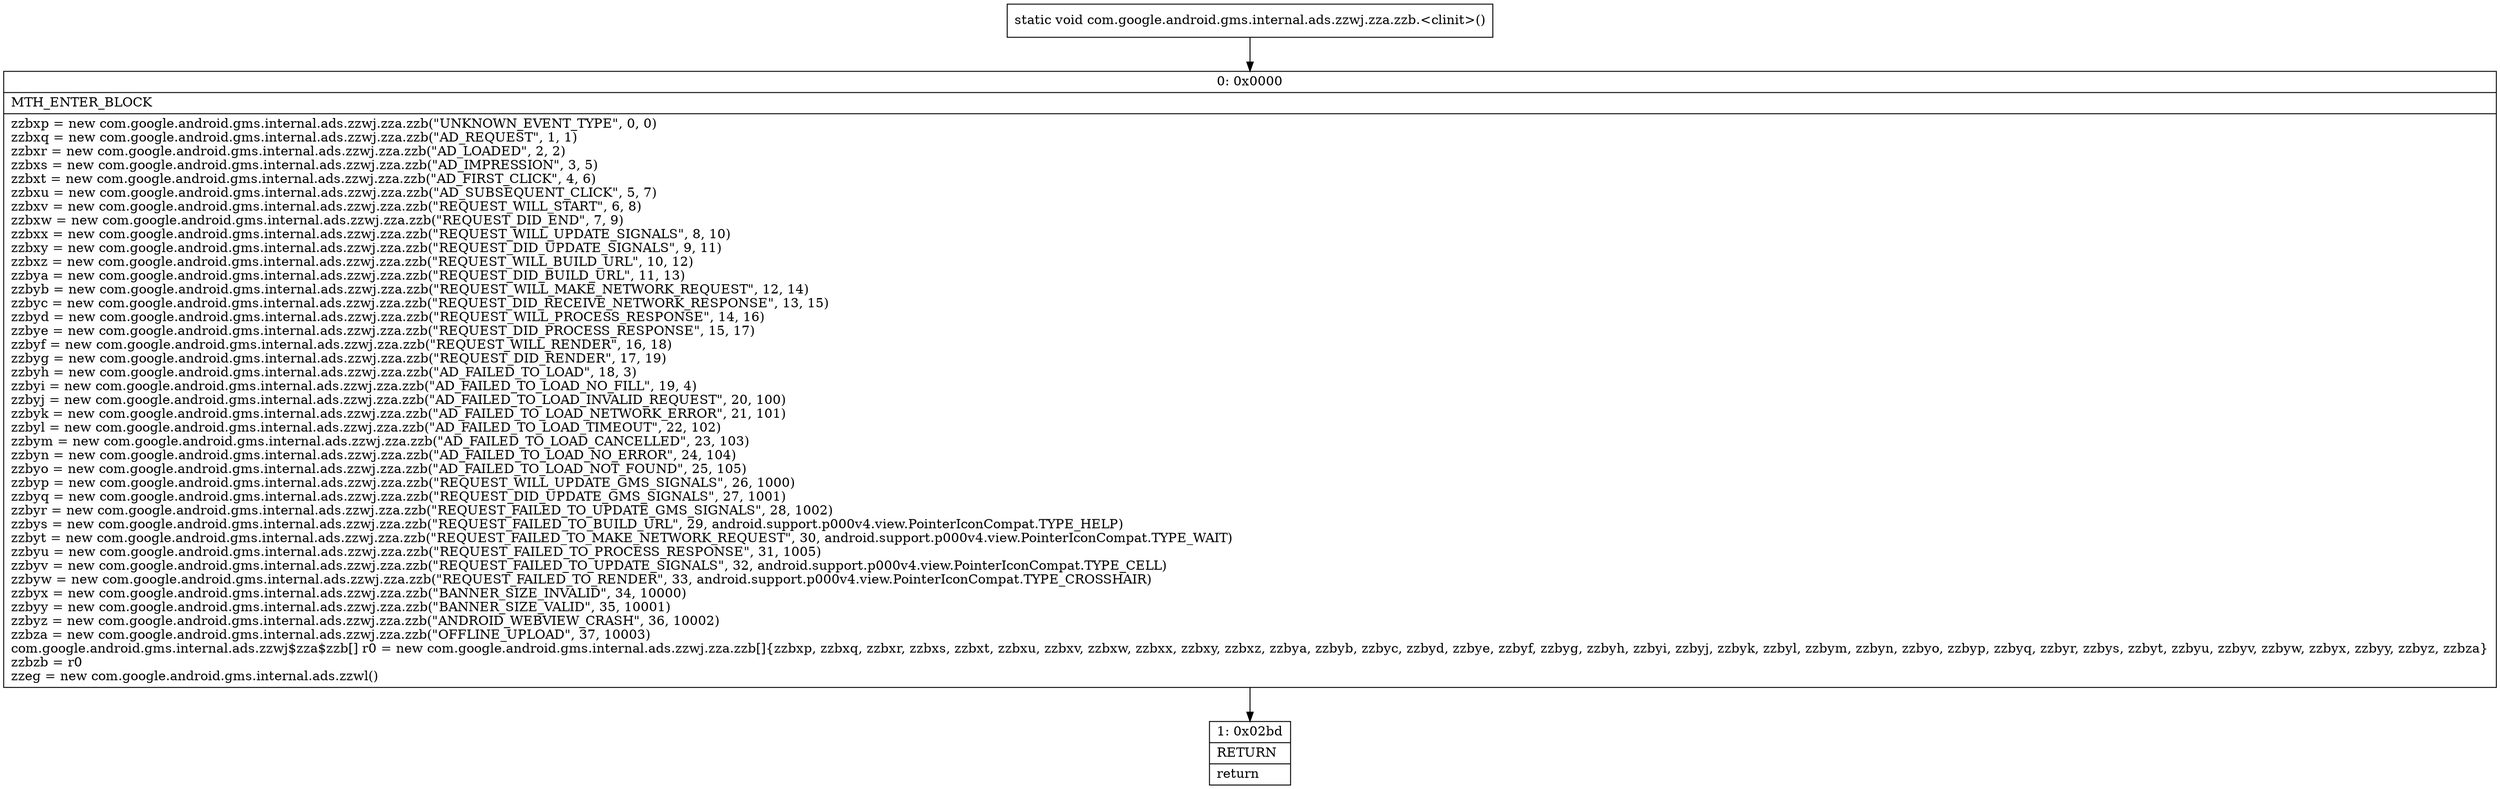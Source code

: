 digraph "CFG forcom.google.android.gms.internal.ads.zzwj.zza.zzb.\<clinit\>()V" {
Node_0 [shape=record,label="{0\:\ 0x0000|MTH_ENTER_BLOCK\l|zzbxp = new com.google.android.gms.internal.ads.zzwj.zza.zzb(\"UNKNOWN_EVENT_TYPE\", 0, 0)\lzzbxq = new com.google.android.gms.internal.ads.zzwj.zza.zzb(\"AD_REQUEST\", 1, 1)\lzzbxr = new com.google.android.gms.internal.ads.zzwj.zza.zzb(\"AD_LOADED\", 2, 2)\lzzbxs = new com.google.android.gms.internal.ads.zzwj.zza.zzb(\"AD_IMPRESSION\", 3, 5)\lzzbxt = new com.google.android.gms.internal.ads.zzwj.zza.zzb(\"AD_FIRST_CLICK\", 4, 6)\lzzbxu = new com.google.android.gms.internal.ads.zzwj.zza.zzb(\"AD_SUBSEQUENT_CLICK\", 5, 7)\lzzbxv = new com.google.android.gms.internal.ads.zzwj.zza.zzb(\"REQUEST_WILL_START\", 6, 8)\lzzbxw = new com.google.android.gms.internal.ads.zzwj.zza.zzb(\"REQUEST_DID_END\", 7, 9)\lzzbxx = new com.google.android.gms.internal.ads.zzwj.zza.zzb(\"REQUEST_WILL_UPDATE_SIGNALS\", 8, 10)\lzzbxy = new com.google.android.gms.internal.ads.zzwj.zza.zzb(\"REQUEST_DID_UPDATE_SIGNALS\", 9, 11)\lzzbxz = new com.google.android.gms.internal.ads.zzwj.zza.zzb(\"REQUEST_WILL_BUILD_URL\", 10, 12)\lzzbya = new com.google.android.gms.internal.ads.zzwj.zza.zzb(\"REQUEST_DID_BUILD_URL\", 11, 13)\lzzbyb = new com.google.android.gms.internal.ads.zzwj.zza.zzb(\"REQUEST_WILL_MAKE_NETWORK_REQUEST\", 12, 14)\lzzbyc = new com.google.android.gms.internal.ads.zzwj.zza.zzb(\"REQUEST_DID_RECEIVE_NETWORK_RESPONSE\", 13, 15)\lzzbyd = new com.google.android.gms.internal.ads.zzwj.zza.zzb(\"REQUEST_WILL_PROCESS_RESPONSE\", 14, 16)\lzzbye = new com.google.android.gms.internal.ads.zzwj.zza.zzb(\"REQUEST_DID_PROCESS_RESPONSE\", 15, 17)\lzzbyf = new com.google.android.gms.internal.ads.zzwj.zza.zzb(\"REQUEST_WILL_RENDER\", 16, 18)\lzzbyg = new com.google.android.gms.internal.ads.zzwj.zza.zzb(\"REQUEST_DID_RENDER\", 17, 19)\lzzbyh = new com.google.android.gms.internal.ads.zzwj.zza.zzb(\"AD_FAILED_TO_LOAD\", 18, 3)\lzzbyi = new com.google.android.gms.internal.ads.zzwj.zza.zzb(\"AD_FAILED_TO_LOAD_NO_FILL\", 19, 4)\lzzbyj = new com.google.android.gms.internal.ads.zzwj.zza.zzb(\"AD_FAILED_TO_LOAD_INVALID_REQUEST\", 20, 100)\lzzbyk = new com.google.android.gms.internal.ads.zzwj.zza.zzb(\"AD_FAILED_TO_LOAD_NETWORK_ERROR\", 21, 101)\lzzbyl = new com.google.android.gms.internal.ads.zzwj.zza.zzb(\"AD_FAILED_TO_LOAD_TIMEOUT\", 22, 102)\lzzbym = new com.google.android.gms.internal.ads.zzwj.zza.zzb(\"AD_FAILED_TO_LOAD_CANCELLED\", 23, 103)\lzzbyn = new com.google.android.gms.internal.ads.zzwj.zza.zzb(\"AD_FAILED_TO_LOAD_NO_ERROR\", 24, 104)\lzzbyo = new com.google.android.gms.internal.ads.zzwj.zza.zzb(\"AD_FAILED_TO_LOAD_NOT_FOUND\", 25, 105)\lzzbyp = new com.google.android.gms.internal.ads.zzwj.zza.zzb(\"REQUEST_WILL_UPDATE_GMS_SIGNALS\", 26, 1000)\lzzbyq = new com.google.android.gms.internal.ads.zzwj.zza.zzb(\"REQUEST_DID_UPDATE_GMS_SIGNALS\", 27, 1001)\lzzbyr = new com.google.android.gms.internal.ads.zzwj.zza.zzb(\"REQUEST_FAILED_TO_UPDATE_GMS_SIGNALS\", 28, 1002)\lzzbys = new com.google.android.gms.internal.ads.zzwj.zza.zzb(\"REQUEST_FAILED_TO_BUILD_URL\", 29, android.support.p000v4.view.PointerIconCompat.TYPE_HELP)\lzzbyt = new com.google.android.gms.internal.ads.zzwj.zza.zzb(\"REQUEST_FAILED_TO_MAKE_NETWORK_REQUEST\", 30, android.support.p000v4.view.PointerIconCompat.TYPE_WAIT)\lzzbyu = new com.google.android.gms.internal.ads.zzwj.zza.zzb(\"REQUEST_FAILED_TO_PROCESS_RESPONSE\", 31, 1005)\lzzbyv = new com.google.android.gms.internal.ads.zzwj.zza.zzb(\"REQUEST_FAILED_TO_UPDATE_SIGNALS\", 32, android.support.p000v4.view.PointerIconCompat.TYPE_CELL)\lzzbyw = new com.google.android.gms.internal.ads.zzwj.zza.zzb(\"REQUEST_FAILED_TO_RENDER\", 33, android.support.p000v4.view.PointerIconCompat.TYPE_CROSSHAIR)\lzzbyx = new com.google.android.gms.internal.ads.zzwj.zza.zzb(\"BANNER_SIZE_INVALID\", 34, 10000)\lzzbyy = new com.google.android.gms.internal.ads.zzwj.zza.zzb(\"BANNER_SIZE_VALID\", 35, 10001)\lzzbyz = new com.google.android.gms.internal.ads.zzwj.zza.zzb(\"ANDROID_WEBVIEW_CRASH\", 36, 10002)\lzzbza = new com.google.android.gms.internal.ads.zzwj.zza.zzb(\"OFFLINE_UPLOAD\", 37, 10003)\lcom.google.android.gms.internal.ads.zzwj$zza$zzb[] r0 = new com.google.android.gms.internal.ads.zzwj.zza.zzb[]\{zzbxp, zzbxq, zzbxr, zzbxs, zzbxt, zzbxu, zzbxv, zzbxw, zzbxx, zzbxy, zzbxz, zzbya, zzbyb, zzbyc, zzbyd, zzbye, zzbyf, zzbyg, zzbyh, zzbyi, zzbyj, zzbyk, zzbyl, zzbym, zzbyn, zzbyo, zzbyp, zzbyq, zzbyr, zzbys, zzbyt, zzbyu, zzbyv, zzbyw, zzbyx, zzbyy, zzbyz, zzbza\}\lzzbzb = r0\lzzeg = new com.google.android.gms.internal.ads.zzwl()\l}"];
Node_1 [shape=record,label="{1\:\ 0x02bd|RETURN\l|return\l}"];
MethodNode[shape=record,label="{static void com.google.android.gms.internal.ads.zzwj.zza.zzb.\<clinit\>() }"];
MethodNode -> Node_0;
Node_0 -> Node_1;
}

